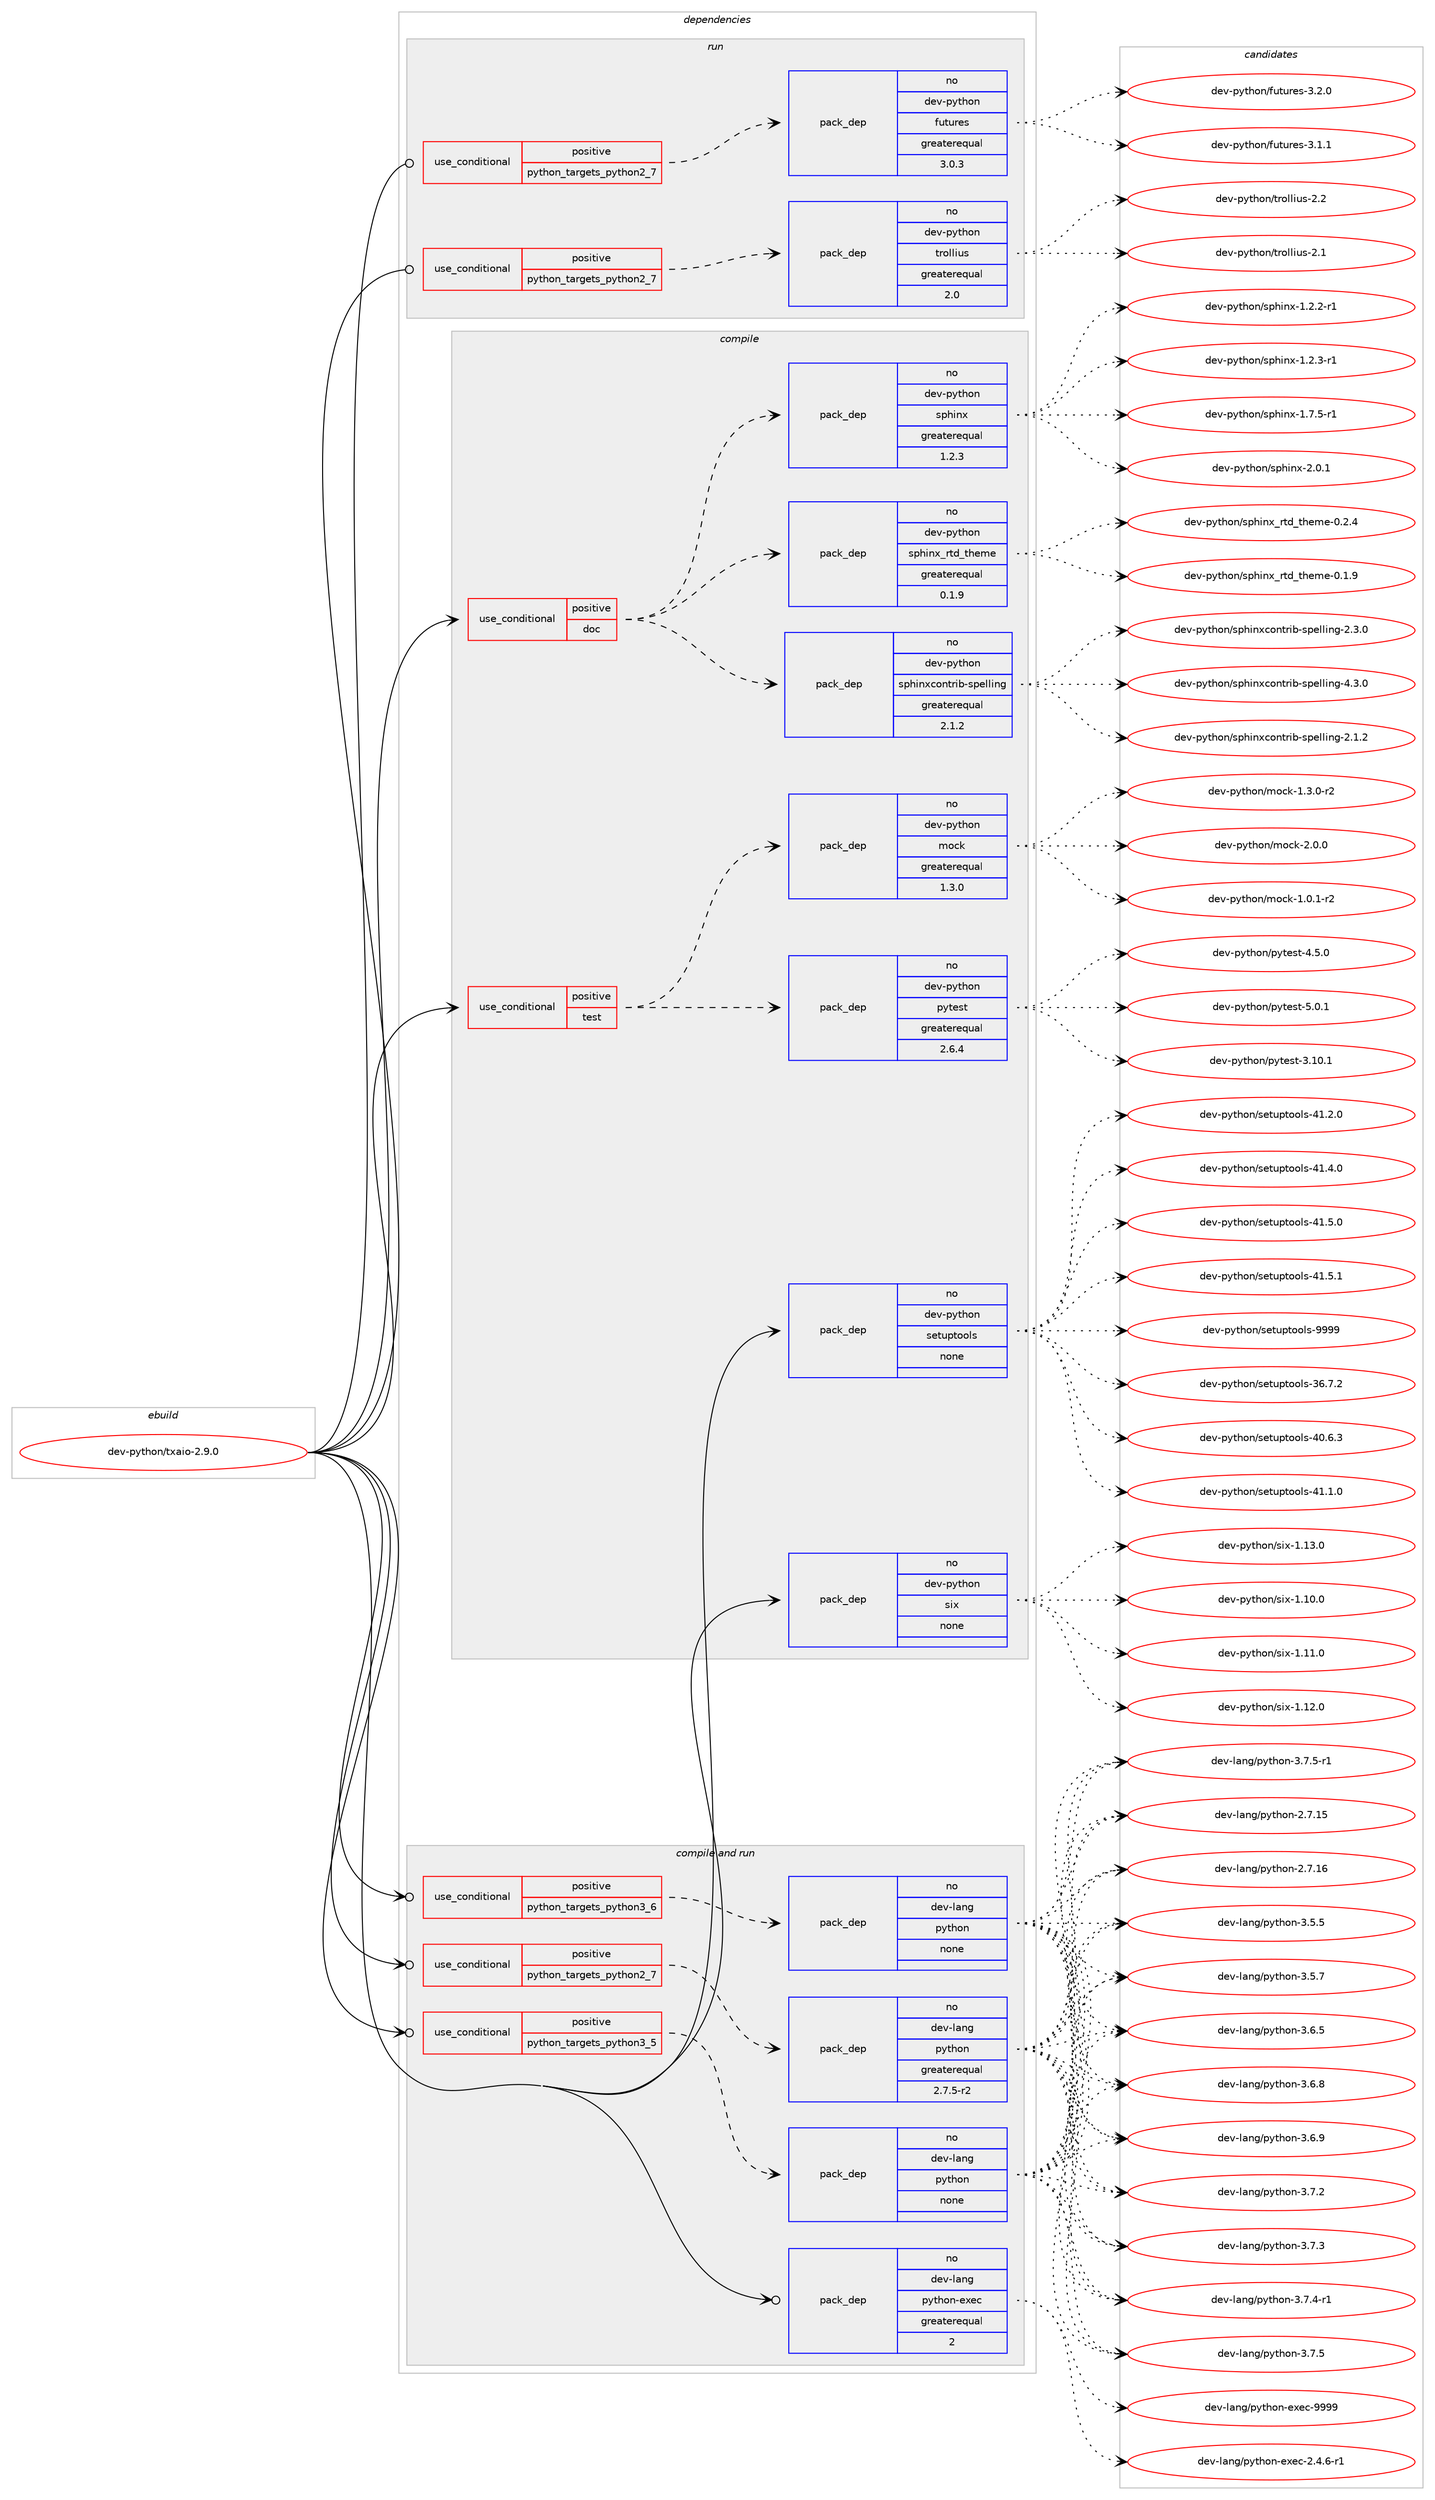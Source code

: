 digraph prolog {

# *************
# Graph options
# *************

newrank=true;
concentrate=true;
compound=true;
graph [rankdir=LR,fontname=Helvetica,fontsize=10,ranksep=1.5];#, ranksep=2.5, nodesep=0.2];
edge  [arrowhead=vee];
node  [fontname=Helvetica,fontsize=10];

# **********
# The ebuild
# **********

subgraph cluster_leftcol {
color=gray;
rank=same;
label=<<i>ebuild</i>>;
id [label="dev-python/txaio-2.9.0", color=red, width=4, href="../dev-python/txaio-2.9.0.svg"];
}

# ****************
# The dependencies
# ****************

subgraph cluster_midcol {
color=gray;
label=<<i>dependencies</i>>;
subgraph cluster_compile {
fillcolor="#eeeeee";
style=filled;
label=<<i>compile</i>>;
subgraph cond150837 {
dependency642045 [label=<<TABLE BORDER="0" CELLBORDER="1" CELLSPACING="0" CELLPADDING="4"><TR><TD ROWSPAN="3" CELLPADDING="10">use_conditional</TD></TR><TR><TD>positive</TD></TR><TR><TD>doc</TD></TR></TABLE>>, shape=none, color=red];
subgraph pack479322 {
dependency642046 [label=<<TABLE BORDER="0" CELLBORDER="1" CELLSPACING="0" CELLPADDING="4" WIDTH="220"><TR><TD ROWSPAN="6" CELLPADDING="30">pack_dep</TD></TR><TR><TD WIDTH="110">no</TD></TR><TR><TD>dev-python</TD></TR><TR><TD>sphinx</TD></TR><TR><TD>greaterequal</TD></TR><TR><TD>1.2.3</TD></TR></TABLE>>, shape=none, color=blue];
}
dependency642045:e -> dependency642046:w [weight=20,style="dashed",arrowhead="vee"];
subgraph pack479323 {
dependency642047 [label=<<TABLE BORDER="0" CELLBORDER="1" CELLSPACING="0" CELLPADDING="4" WIDTH="220"><TR><TD ROWSPAN="6" CELLPADDING="30">pack_dep</TD></TR><TR><TD WIDTH="110">no</TD></TR><TR><TD>dev-python</TD></TR><TR><TD>sphinxcontrib-spelling</TD></TR><TR><TD>greaterequal</TD></TR><TR><TD>2.1.2</TD></TR></TABLE>>, shape=none, color=blue];
}
dependency642045:e -> dependency642047:w [weight=20,style="dashed",arrowhead="vee"];
subgraph pack479324 {
dependency642048 [label=<<TABLE BORDER="0" CELLBORDER="1" CELLSPACING="0" CELLPADDING="4" WIDTH="220"><TR><TD ROWSPAN="6" CELLPADDING="30">pack_dep</TD></TR><TR><TD WIDTH="110">no</TD></TR><TR><TD>dev-python</TD></TR><TR><TD>sphinx_rtd_theme</TD></TR><TR><TD>greaterequal</TD></TR><TR><TD>0.1.9</TD></TR></TABLE>>, shape=none, color=blue];
}
dependency642045:e -> dependency642048:w [weight=20,style="dashed",arrowhead="vee"];
}
id:e -> dependency642045:w [weight=20,style="solid",arrowhead="vee"];
subgraph cond150838 {
dependency642049 [label=<<TABLE BORDER="0" CELLBORDER="1" CELLSPACING="0" CELLPADDING="4"><TR><TD ROWSPAN="3" CELLPADDING="10">use_conditional</TD></TR><TR><TD>positive</TD></TR><TR><TD>test</TD></TR></TABLE>>, shape=none, color=red];
subgraph pack479325 {
dependency642050 [label=<<TABLE BORDER="0" CELLBORDER="1" CELLSPACING="0" CELLPADDING="4" WIDTH="220"><TR><TD ROWSPAN="6" CELLPADDING="30">pack_dep</TD></TR><TR><TD WIDTH="110">no</TD></TR><TR><TD>dev-python</TD></TR><TR><TD>pytest</TD></TR><TR><TD>greaterequal</TD></TR><TR><TD>2.6.4</TD></TR></TABLE>>, shape=none, color=blue];
}
dependency642049:e -> dependency642050:w [weight=20,style="dashed",arrowhead="vee"];
subgraph pack479326 {
dependency642051 [label=<<TABLE BORDER="0" CELLBORDER="1" CELLSPACING="0" CELLPADDING="4" WIDTH="220"><TR><TD ROWSPAN="6" CELLPADDING="30">pack_dep</TD></TR><TR><TD WIDTH="110">no</TD></TR><TR><TD>dev-python</TD></TR><TR><TD>mock</TD></TR><TR><TD>greaterequal</TD></TR><TR><TD>1.3.0</TD></TR></TABLE>>, shape=none, color=blue];
}
dependency642049:e -> dependency642051:w [weight=20,style="dashed",arrowhead="vee"];
}
id:e -> dependency642049:w [weight=20,style="solid",arrowhead="vee"];
subgraph pack479327 {
dependency642052 [label=<<TABLE BORDER="0" CELLBORDER="1" CELLSPACING="0" CELLPADDING="4" WIDTH="220"><TR><TD ROWSPAN="6" CELLPADDING="30">pack_dep</TD></TR><TR><TD WIDTH="110">no</TD></TR><TR><TD>dev-python</TD></TR><TR><TD>setuptools</TD></TR><TR><TD>none</TD></TR><TR><TD></TD></TR></TABLE>>, shape=none, color=blue];
}
id:e -> dependency642052:w [weight=20,style="solid",arrowhead="vee"];
subgraph pack479328 {
dependency642053 [label=<<TABLE BORDER="0" CELLBORDER="1" CELLSPACING="0" CELLPADDING="4" WIDTH="220"><TR><TD ROWSPAN="6" CELLPADDING="30">pack_dep</TD></TR><TR><TD WIDTH="110">no</TD></TR><TR><TD>dev-python</TD></TR><TR><TD>six</TD></TR><TR><TD>none</TD></TR><TR><TD></TD></TR></TABLE>>, shape=none, color=blue];
}
id:e -> dependency642053:w [weight=20,style="solid",arrowhead="vee"];
}
subgraph cluster_compileandrun {
fillcolor="#eeeeee";
style=filled;
label=<<i>compile and run</i>>;
subgraph cond150839 {
dependency642054 [label=<<TABLE BORDER="0" CELLBORDER="1" CELLSPACING="0" CELLPADDING="4"><TR><TD ROWSPAN="3" CELLPADDING="10">use_conditional</TD></TR><TR><TD>positive</TD></TR><TR><TD>python_targets_python2_7</TD></TR></TABLE>>, shape=none, color=red];
subgraph pack479329 {
dependency642055 [label=<<TABLE BORDER="0" CELLBORDER="1" CELLSPACING="0" CELLPADDING="4" WIDTH="220"><TR><TD ROWSPAN="6" CELLPADDING="30">pack_dep</TD></TR><TR><TD WIDTH="110">no</TD></TR><TR><TD>dev-lang</TD></TR><TR><TD>python</TD></TR><TR><TD>greaterequal</TD></TR><TR><TD>2.7.5-r2</TD></TR></TABLE>>, shape=none, color=blue];
}
dependency642054:e -> dependency642055:w [weight=20,style="dashed",arrowhead="vee"];
}
id:e -> dependency642054:w [weight=20,style="solid",arrowhead="odotvee"];
subgraph cond150840 {
dependency642056 [label=<<TABLE BORDER="0" CELLBORDER="1" CELLSPACING="0" CELLPADDING="4"><TR><TD ROWSPAN="3" CELLPADDING="10">use_conditional</TD></TR><TR><TD>positive</TD></TR><TR><TD>python_targets_python3_5</TD></TR></TABLE>>, shape=none, color=red];
subgraph pack479330 {
dependency642057 [label=<<TABLE BORDER="0" CELLBORDER="1" CELLSPACING="0" CELLPADDING="4" WIDTH="220"><TR><TD ROWSPAN="6" CELLPADDING="30">pack_dep</TD></TR><TR><TD WIDTH="110">no</TD></TR><TR><TD>dev-lang</TD></TR><TR><TD>python</TD></TR><TR><TD>none</TD></TR><TR><TD></TD></TR></TABLE>>, shape=none, color=blue];
}
dependency642056:e -> dependency642057:w [weight=20,style="dashed",arrowhead="vee"];
}
id:e -> dependency642056:w [weight=20,style="solid",arrowhead="odotvee"];
subgraph cond150841 {
dependency642058 [label=<<TABLE BORDER="0" CELLBORDER="1" CELLSPACING="0" CELLPADDING="4"><TR><TD ROWSPAN="3" CELLPADDING="10">use_conditional</TD></TR><TR><TD>positive</TD></TR><TR><TD>python_targets_python3_6</TD></TR></TABLE>>, shape=none, color=red];
subgraph pack479331 {
dependency642059 [label=<<TABLE BORDER="0" CELLBORDER="1" CELLSPACING="0" CELLPADDING="4" WIDTH="220"><TR><TD ROWSPAN="6" CELLPADDING="30">pack_dep</TD></TR><TR><TD WIDTH="110">no</TD></TR><TR><TD>dev-lang</TD></TR><TR><TD>python</TD></TR><TR><TD>none</TD></TR><TR><TD></TD></TR></TABLE>>, shape=none, color=blue];
}
dependency642058:e -> dependency642059:w [weight=20,style="dashed",arrowhead="vee"];
}
id:e -> dependency642058:w [weight=20,style="solid",arrowhead="odotvee"];
subgraph pack479332 {
dependency642060 [label=<<TABLE BORDER="0" CELLBORDER="1" CELLSPACING="0" CELLPADDING="4" WIDTH="220"><TR><TD ROWSPAN="6" CELLPADDING="30">pack_dep</TD></TR><TR><TD WIDTH="110">no</TD></TR><TR><TD>dev-lang</TD></TR><TR><TD>python-exec</TD></TR><TR><TD>greaterequal</TD></TR><TR><TD>2</TD></TR></TABLE>>, shape=none, color=blue];
}
id:e -> dependency642060:w [weight=20,style="solid",arrowhead="odotvee"];
}
subgraph cluster_run {
fillcolor="#eeeeee";
style=filled;
label=<<i>run</i>>;
subgraph cond150842 {
dependency642061 [label=<<TABLE BORDER="0" CELLBORDER="1" CELLSPACING="0" CELLPADDING="4"><TR><TD ROWSPAN="3" CELLPADDING="10">use_conditional</TD></TR><TR><TD>positive</TD></TR><TR><TD>python_targets_python2_7</TD></TR></TABLE>>, shape=none, color=red];
subgraph pack479333 {
dependency642062 [label=<<TABLE BORDER="0" CELLBORDER="1" CELLSPACING="0" CELLPADDING="4" WIDTH="220"><TR><TD ROWSPAN="6" CELLPADDING="30">pack_dep</TD></TR><TR><TD WIDTH="110">no</TD></TR><TR><TD>dev-python</TD></TR><TR><TD>futures</TD></TR><TR><TD>greaterequal</TD></TR><TR><TD>3.0.3</TD></TR></TABLE>>, shape=none, color=blue];
}
dependency642061:e -> dependency642062:w [weight=20,style="dashed",arrowhead="vee"];
}
id:e -> dependency642061:w [weight=20,style="solid",arrowhead="odot"];
subgraph cond150843 {
dependency642063 [label=<<TABLE BORDER="0" CELLBORDER="1" CELLSPACING="0" CELLPADDING="4"><TR><TD ROWSPAN="3" CELLPADDING="10">use_conditional</TD></TR><TR><TD>positive</TD></TR><TR><TD>python_targets_python2_7</TD></TR></TABLE>>, shape=none, color=red];
subgraph pack479334 {
dependency642064 [label=<<TABLE BORDER="0" CELLBORDER="1" CELLSPACING="0" CELLPADDING="4" WIDTH="220"><TR><TD ROWSPAN="6" CELLPADDING="30">pack_dep</TD></TR><TR><TD WIDTH="110">no</TD></TR><TR><TD>dev-python</TD></TR><TR><TD>trollius</TD></TR><TR><TD>greaterequal</TD></TR><TR><TD>2.0</TD></TR></TABLE>>, shape=none, color=blue];
}
dependency642063:e -> dependency642064:w [weight=20,style="dashed",arrowhead="vee"];
}
id:e -> dependency642063:w [weight=20,style="solid",arrowhead="odot"];
}
}

# **************
# The candidates
# **************

subgraph cluster_choices {
rank=same;
color=gray;
label=<<i>candidates</i>>;

subgraph choice479322 {
color=black;
nodesep=1;
choice10010111845112121116104111110471151121041051101204549465046504511449 [label="dev-python/sphinx-1.2.2-r1", color=red, width=4,href="../dev-python/sphinx-1.2.2-r1.svg"];
choice10010111845112121116104111110471151121041051101204549465046514511449 [label="dev-python/sphinx-1.2.3-r1", color=red, width=4,href="../dev-python/sphinx-1.2.3-r1.svg"];
choice10010111845112121116104111110471151121041051101204549465546534511449 [label="dev-python/sphinx-1.7.5-r1", color=red, width=4,href="../dev-python/sphinx-1.7.5-r1.svg"];
choice1001011184511212111610411111047115112104105110120455046484649 [label="dev-python/sphinx-2.0.1", color=red, width=4,href="../dev-python/sphinx-2.0.1.svg"];
dependency642046:e -> choice10010111845112121116104111110471151121041051101204549465046504511449:w [style=dotted,weight="100"];
dependency642046:e -> choice10010111845112121116104111110471151121041051101204549465046514511449:w [style=dotted,weight="100"];
dependency642046:e -> choice10010111845112121116104111110471151121041051101204549465546534511449:w [style=dotted,weight="100"];
dependency642046:e -> choice1001011184511212111610411111047115112104105110120455046484649:w [style=dotted,weight="100"];
}
subgraph choice479323 {
color=black;
nodesep=1;
choice1001011184511212111610411111047115112104105110120991111101161141059845115112101108108105110103455046494650 [label="dev-python/sphinxcontrib-spelling-2.1.2", color=red, width=4,href="../dev-python/sphinxcontrib-spelling-2.1.2.svg"];
choice1001011184511212111610411111047115112104105110120991111101161141059845115112101108108105110103455046514648 [label="dev-python/sphinxcontrib-spelling-2.3.0", color=red, width=4,href="../dev-python/sphinxcontrib-spelling-2.3.0.svg"];
choice1001011184511212111610411111047115112104105110120991111101161141059845115112101108108105110103455246514648 [label="dev-python/sphinxcontrib-spelling-4.3.0", color=red, width=4,href="../dev-python/sphinxcontrib-spelling-4.3.0.svg"];
dependency642047:e -> choice1001011184511212111610411111047115112104105110120991111101161141059845115112101108108105110103455046494650:w [style=dotted,weight="100"];
dependency642047:e -> choice1001011184511212111610411111047115112104105110120991111101161141059845115112101108108105110103455046514648:w [style=dotted,weight="100"];
dependency642047:e -> choice1001011184511212111610411111047115112104105110120991111101161141059845115112101108108105110103455246514648:w [style=dotted,weight="100"];
}
subgraph choice479324 {
color=black;
nodesep=1;
choice10010111845112121116104111110471151121041051101209511411610095116104101109101454846494657 [label="dev-python/sphinx_rtd_theme-0.1.9", color=red, width=4,href="../dev-python/sphinx_rtd_theme-0.1.9.svg"];
choice10010111845112121116104111110471151121041051101209511411610095116104101109101454846504652 [label="dev-python/sphinx_rtd_theme-0.2.4", color=red, width=4,href="../dev-python/sphinx_rtd_theme-0.2.4.svg"];
dependency642048:e -> choice10010111845112121116104111110471151121041051101209511411610095116104101109101454846494657:w [style=dotted,weight="100"];
dependency642048:e -> choice10010111845112121116104111110471151121041051101209511411610095116104101109101454846504652:w [style=dotted,weight="100"];
}
subgraph choice479325 {
color=black;
nodesep=1;
choice100101118451121211161041111104711212111610111511645514649484649 [label="dev-python/pytest-3.10.1", color=red, width=4,href="../dev-python/pytest-3.10.1.svg"];
choice1001011184511212111610411111047112121116101115116455246534648 [label="dev-python/pytest-4.5.0", color=red, width=4,href="../dev-python/pytest-4.5.0.svg"];
choice1001011184511212111610411111047112121116101115116455346484649 [label="dev-python/pytest-5.0.1", color=red, width=4,href="../dev-python/pytest-5.0.1.svg"];
dependency642050:e -> choice100101118451121211161041111104711212111610111511645514649484649:w [style=dotted,weight="100"];
dependency642050:e -> choice1001011184511212111610411111047112121116101115116455246534648:w [style=dotted,weight="100"];
dependency642050:e -> choice1001011184511212111610411111047112121116101115116455346484649:w [style=dotted,weight="100"];
}
subgraph choice479326 {
color=black;
nodesep=1;
choice1001011184511212111610411111047109111991074549464846494511450 [label="dev-python/mock-1.0.1-r2", color=red, width=4,href="../dev-python/mock-1.0.1-r2.svg"];
choice1001011184511212111610411111047109111991074549465146484511450 [label="dev-python/mock-1.3.0-r2", color=red, width=4,href="../dev-python/mock-1.3.0-r2.svg"];
choice100101118451121211161041111104710911199107455046484648 [label="dev-python/mock-2.0.0", color=red, width=4,href="../dev-python/mock-2.0.0.svg"];
dependency642051:e -> choice1001011184511212111610411111047109111991074549464846494511450:w [style=dotted,weight="100"];
dependency642051:e -> choice1001011184511212111610411111047109111991074549465146484511450:w [style=dotted,weight="100"];
dependency642051:e -> choice100101118451121211161041111104710911199107455046484648:w [style=dotted,weight="100"];
}
subgraph choice479327 {
color=black;
nodesep=1;
choice100101118451121211161041111104711510111611711211611111110811545515446554650 [label="dev-python/setuptools-36.7.2", color=red, width=4,href="../dev-python/setuptools-36.7.2.svg"];
choice100101118451121211161041111104711510111611711211611111110811545524846544651 [label="dev-python/setuptools-40.6.3", color=red, width=4,href="../dev-python/setuptools-40.6.3.svg"];
choice100101118451121211161041111104711510111611711211611111110811545524946494648 [label="dev-python/setuptools-41.1.0", color=red, width=4,href="../dev-python/setuptools-41.1.0.svg"];
choice100101118451121211161041111104711510111611711211611111110811545524946504648 [label="dev-python/setuptools-41.2.0", color=red, width=4,href="../dev-python/setuptools-41.2.0.svg"];
choice100101118451121211161041111104711510111611711211611111110811545524946524648 [label="dev-python/setuptools-41.4.0", color=red, width=4,href="../dev-python/setuptools-41.4.0.svg"];
choice100101118451121211161041111104711510111611711211611111110811545524946534648 [label="dev-python/setuptools-41.5.0", color=red, width=4,href="../dev-python/setuptools-41.5.0.svg"];
choice100101118451121211161041111104711510111611711211611111110811545524946534649 [label="dev-python/setuptools-41.5.1", color=red, width=4,href="../dev-python/setuptools-41.5.1.svg"];
choice10010111845112121116104111110471151011161171121161111111081154557575757 [label="dev-python/setuptools-9999", color=red, width=4,href="../dev-python/setuptools-9999.svg"];
dependency642052:e -> choice100101118451121211161041111104711510111611711211611111110811545515446554650:w [style=dotted,weight="100"];
dependency642052:e -> choice100101118451121211161041111104711510111611711211611111110811545524846544651:w [style=dotted,weight="100"];
dependency642052:e -> choice100101118451121211161041111104711510111611711211611111110811545524946494648:w [style=dotted,weight="100"];
dependency642052:e -> choice100101118451121211161041111104711510111611711211611111110811545524946504648:w [style=dotted,weight="100"];
dependency642052:e -> choice100101118451121211161041111104711510111611711211611111110811545524946524648:w [style=dotted,weight="100"];
dependency642052:e -> choice100101118451121211161041111104711510111611711211611111110811545524946534648:w [style=dotted,weight="100"];
dependency642052:e -> choice100101118451121211161041111104711510111611711211611111110811545524946534649:w [style=dotted,weight="100"];
dependency642052:e -> choice10010111845112121116104111110471151011161171121161111111081154557575757:w [style=dotted,weight="100"];
}
subgraph choice479328 {
color=black;
nodesep=1;
choice100101118451121211161041111104711510512045494649484648 [label="dev-python/six-1.10.0", color=red, width=4,href="../dev-python/six-1.10.0.svg"];
choice100101118451121211161041111104711510512045494649494648 [label="dev-python/six-1.11.0", color=red, width=4,href="../dev-python/six-1.11.0.svg"];
choice100101118451121211161041111104711510512045494649504648 [label="dev-python/six-1.12.0", color=red, width=4,href="../dev-python/six-1.12.0.svg"];
choice100101118451121211161041111104711510512045494649514648 [label="dev-python/six-1.13.0", color=red, width=4,href="../dev-python/six-1.13.0.svg"];
dependency642053:e -> choice100101118451121211161041111104711510512045494649484648:w [style=dotted,weight="100"];
dependency642053:e -> choice100101118451121211161041111104711510512045494649494648:w [style=dotted,weight="100"];
dependency642053:e -> choice100101118451121211161041111104711510512045494649504648:w [style=dotted,weight="100"];
dependency642053:e -> choice100101118451121211161041111104711510512045494649514648:w [style=dotted,weight="100"];
}
subgraph choice479329 {
color=black;
nodesep=1;
choice10010111845108971101034711212111610411111045504655464953 [label="dev-lang/python-2.7.15", color=red, width=4,href="../dev-lang/python-2.7.15.svg"];
choice10010111845108971101034711212111610411111045504655464954 [label="dev-lang/python-2.7.16", color=red, width=4,href="../dev-lang/python-2.7.16.svg"];
choice100101118451089711010347112121116104111110455146534653 [label="dev-lang/python-3.5.5", color=red, width=4,href="../dev-lang/python-3.5.5.svg"];
choice100101118451089711010347112121116104111110455146534655 [label="dev-lang/python-3.5.7", color=red, width=4,href="../dev-lang/python-3.5.7.svg"];
choice100101118451089711010347112121116104111110455146544653 [label="dev-lang/python-3.6.5", color=red, width=4,href="../dev-lang/python-3.6.5.svg"];
choice100101118451089711010347112121116104111110455146544656 [label="dev-lang/python-3.6.8", color=red, width=4,href="../dev-lang/python-3.6.8.svg"];
choice100101118451089711010347112121116104111110455146544657 [label="dev-lang/python-3.6.9", color=red, width=4,href="../dev-lang/python-3.6.9.svg"];
choice100101118451089711010347112121116104111110455146554650 [label="dev-lang/python-3.7.2", color=red, width=4,href="../dev-lang/python-3.7.2.svg"];
choice100101118451089711010347112121116104111110455146554651 [label="dev-lang/python-3.7.3", color=red, width=4,href="../dev-lang/python-3.7.3.svg"];
choice1001011184510897110103471121211161041111104551465546524511449 [label="dev-lang/python-3.7.4-r1", color=red, width=4,href="../dev-lang/python-3.7.4-r1.svg"];
choice100101118451089711010347112121116104111110455146554653 [label="dev-lang/python-3.7.5", color=red, width=4,href="../dev-lang/python-3.7.5.svg"];
choice1001011184510897110103471121211161041111104551465546534511449 [label="dev-lang/python-3.7.5-r1", color=red, width=4,href="../dev-lang/python-3.7.5-r1.svg"];
dependency642055:e -> choice10010111845108971101034711212111610411111045504655464953:w [style=dotted,weight="100"];
dependency642055:e -> choice10010111845108971101034711212111610411111045504655464954:w [style=dotted,weight="100"];
dependency642055:e -> choice100101118451089711010347112121116104111110455146534653:w [style=dotted,weight="100"];
dependency642055:e -> choice100101118451089711010347112121116104111110455146534655:w [style=dotted,weight="100"];
dependency642055:e -> choice100101118451089711010347112121116104111110455146544653:w [style=dotted,weight="100"];
dependency642055:e -> choice100101118451089711010347112121116104111110455146544656:w [style=dotted,weight="100"];
dependency642055:e -> choice100101118451089711010347112121116104111110455146544657:w [style=dotted,weight="100"];
dependency642055:e -> choice100101118451089711010347112121116104111110455146554650:w [style=dotted,weight="100"];
dependency642055:e -> choice100101118451089711010347112121116104111110455146554651:w [style=dotted,weight="100"];
dependency642055:e -> choice1001011184510897110103471121211161041111104551465546524511449:w [style=dotted,weight="100"];
dependency642055:e -> choice100101118451089711010347112121116104111110455146554653:w [style=dotted,weight="100"];
dependency642055:e -> choice1001011184510897110103471121211161041111104551465546534511449:w [style=dotted,weight="100"];
}
subgraph choice479330 {
color=black;
nodesep=1;
choice10010111845108971101034711212111610411111045504655464953 [label="dev-lang/python-2.7.15", color=red, width=4,href="../dev-lang/python-2.7.15.svg"];
choice10010111845108971101034711212111610411111045504655464954 [label="dev-lang/python-2.7.16", color=red, width=4,href="../dev-lang/python-2.7.16.svg"];
choice100101118451089711010347112121116104111110455146534653 [label="dev-lang/python-3.5.5", color=red, width=4,href="../dev-lang/python-3.5.5.svg"];
choice100101118451089711010347112121116104111110455146534655 [label="dev-lang/python-3.5.7", color=red, width=4,href="../dev-lang/python-3.5.7.svg"];
choice100101118451089711010347112121116104111110455146544653 [label="dev-lang/python-3.6.5", color=red, width=4,href="../dev-lang/python-3.6.5.svg"];
choice100101118451089711010347112121116104111110455146544656 [label="dev-lang/python-3.6.8", color=red, width=4,href="../dev-lang/python-3.6.8.svg"];
choice100101118451089711010347112121116104111110455146544657 [label="dev-lang/python-3.6.9", color=red, width=4,href="../dev-lang/python-3.6.9.svg"];
choice100101118451089711010347112121116104111110455146554650 [label="dev-lang/python-3.7.2", color=red, width=4,href="../dev-lang/python-3.7.2.svg"];
choice100101118451089711010347112121116104111110455146554651 [label="dev-lang/python-3.7.3", color=red, width=4,href="../dev-lang/python-3.7.3.svg"];
choice1001011184510897110103471121211161041111104551465546524511449 [label="dev-lang/python-3.7.4-r1", color=red, width=4,href="../dev-lang/python-3.7.4-r1.svg"];
choice100101118451089711010347112121116104111110455146554653 [label="dev-lang/python-3.7.5", color=red, width=4,href="../dev-lang/python-3.7.5.svg"];
choice1001011184510897110103471121211161041111104551465546534511449 [label="dev-lang/python-3.7.5-r1", color=red, width=4,href="../dev-lang/python-3.7.5-r1.svg"];
dependency642057:e -> choice10010111845108971101034711212111610411111045504655464953:w [style=dotted,weight="100"];
dependency642057:e -> choice10010111845108971101034711212111610411111045504655464954:w [style=dotted,weight="100"];
dependency642057:e -> choice100101118451089711010347112121116104111110455146534653:w [style=dotted,weight="100"];
dependency642057:e -> choice100101118451089711010347112121116104111110455146534655:w [style=dotted,weight="100"];
dependency642057:e -> choice100101118451089711010347112121116104111110455146544653:w [style=dotted,weight="100"];
dependency642057:e -> choice100101118451089711010347112121116104111110455146544656:w [style=dotted,weight="100"];
dependency642057:e -> choice100101118451089711010347112121116104111110455146544657:w [style=dotted,weight="100"];
dependency642057:e -> choice100101118451089711010347112121116104111110455146554650:w [style=dotted,weight="100"];
dependency642057:e -> choice100101118451089711010347112121116104111110455146554651:w [style=dotted,weight="100"];
dependency642057:e -> choice1001011184510897110103471121211161041111104551465546524511449:w [style=dotted,weight="100"];
dependency642057:e -> choice100101118451089711010347112121116104111110455146554653:w [style=dotted,weight="100"];
dependency642057:e -> choice1001011184510897110103471121211161041111104551465546534511449:w [style=dotted,weight="100"];
}
subgraph choice479331 {
color=black;
nodesep=1;
choice10010111845108971101034711212111610411111045504655464953 [label="dev-lang/python-2.7.15", color=red, width=4,href="../dev-lang/python-2.7.15.svg"];
choice10010111845108971101034711212111610411111045504655464954 [label="dev-lang/python-2.7.16", color=red, width=4,href="../dev-lang/python-2.7.16.svg"];
choice100101118451089711010347112121116104111110455146534653 [label="dev-lang/python-3.5.5", color=red, width=4,href="../dev-lang/python-3.5.5.svg"];
choice100101118451089711010347112121116104111110455146534655 [label="dev-lang/python-3.5.7", color=red, width=4,href="../dev-lang/python-3.5.7.svg"];
choice100101118451089711010347112121116104111110455146544653 [label="dev-lang/python-3.6.5", color=red, width=4,href="../dev-lang/python-3.6.5.svg"];
choice100101118451089711010347112121116104111110455146544656 [label="dev-lang/python-3.6.8", color=red, width=4,href="../dev-lang/python-3.6.8.svg"];
choice100101118451089711010347112121116104111110455146544657 [label="dev-lang/python-3.6.9", color=red, width=4,href="../dev-lang/python-3.6.9.svg"];
choice100101118451089711010347112121116104111110455146554650 [label="dev-lang/python-3.7.2", color=red, width=4,href="../dev-lang/python-3.7.2.svg"];
choice100101118451089711010347112121116104111110455146554651 [label="dev-lang/python-3.7.3", color=red, width=4,href="../dev-lang/python-3.7.3.svg"];
choice1001011184510897110103471121211161041111104551465546524511449 [label="dev-lang/python-3.7.4-r1", color=red, width=4,href="../dev-lang/python-3.7.4-r1.svg"];
choice100101118451089711010347112121116104111110455146554653 [label="dev-lang/python-3.7.5", color=red, width=4,href="../dev-lang/python-3.7.5.svg"];
choice1001011184510897110103471121211161041111104551465546534511449 [label="dev-lang/python-3.7.5-r1", color=red, width=4,href="../dev-lang/python-3.7.5-r1.svg"];
dependency642059:e -> choice10010111845108971101034711212111610411111045504655464953:w [style=dotted,weight="100"];
dependency642059:e -> choice10010111845108971101034711212111610411111045504655464954:w [style=dotted,weight="100"];
dependency642059:e -> choice100101118451089711010347112121116104111110455146534653:w [style=dotted,weight="100"];
dependency642059:e -> choice100101118451089711010347112121116104111110455146534655:w [style=dotted,weight="100"];
dependency642059:e -> choice100101118451089711010347112121116104111110455146544653:w [style=dotted,weight="100"];
dependency642059:e -> choice100101118451089711010347112121116104111110455146544656:w [style=dotted,weight="100"];
dependency642059:e -> choice100101118451089711010347112121116104111110455146544657:w [style=dotted,weight="100"];
dependency642059:e -> choice100101118451089711010347112121116104111110455146554650:w [style=dotted,weight="100"];
dependency642059:e -> choice100101118451089711010347112121116104111110455146554651:w [style=dotted,weight="100"];
dependency642059:e -> choice1001011184510897110103471121211161041111104551465546524511449:w [style=dotted,weight="100"];
dependency642059:e -> choice100101118451089711010347112121116104111110455146554653:w [style=dotted,weight="100"];
dependency642059:e -> choice1001011184510897110103471121211161041111104551465546534511449:w [style=dotted,weight="100"];
}
subgraph choice479332 {
color=black;
nodesep=1;
choice10010111845108971101034711212111610411111045101120101994550465246544511449 [label="dev-lang/python-exec-2.4.6-r1", color=red, width=4,href="../dev-lang/python-exec-2.4.6-r1.svg"];
choice10010111845108971101034711212111610411111045101120101994557575757 [label="dev-lang/python-exec-9999", color=red, width=4,href="../dev-lang/python-exec-9999.svg"];
dependency642060:e -> choice10010111845108971101034711212111610411111045101120101994550465246544511449:w [style=dotted,weight="100"];
dependency642060:e -> choice10010111845108971101034711212111610411111045101120101994557575757:w [style=dotted,weight="100"];
}
subgraph choice479333 {
color=black;
nodesep=1;
choice1001011184511212111610411111047102117116117114101115455146494649 [label="dev-python/futures-3.1.1", color=red, width=4,href="../dev-python/futures-3.1.1.svg"];
choice1001011184511212111610411111047102117116117114101115455146504648 [label="dev-python/futures-3.2.0", color=red, width=4,href="../dev-python/futures-3.2.0.svg"];
dependency642062:e -> choice1001011184511212111610411111047102117116117114101115455146494649:w [style=dotted,weight="100"];
dependency642062:e -> choice1001011184511212111610411111047102117116117114101115455146504648:w [style=dotted,weight="100"];
}
subgraph choice479334 {
color=black;
nodesep=1;
choice100101118451121211161041111104711611411110810810511711545504649 [label="dev-python/trollius-2.1", color=red, width=4,href="../dev-python/trollius-2.1.svg"];
choice100101118451121211161041111104711611411110810810511711545504650 [label="dev-python/trollius-2.2", color=red, width=4,href="../dev-python/trollius-2.2.svg"];
dependency642064:e -> choice100101118451121211161041111104711611411110810810511711545504649:w [style=dotted,weight="100"];
dependency642064:e -> choice100101118451121211161041111104711611411110810810511711545504650:w [style=dotted,weight="100"];
}
}

}
